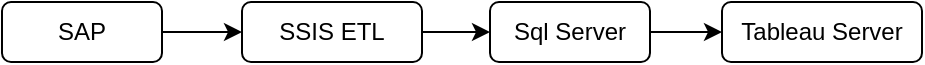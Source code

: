 <mxfile version="24.9.0">
  <diagram name="第 1 页" id="93ezY-hAGvn1a1ZBGGrm">
    <mxGraphModel dx="1221" dy="725" grid="1" gridSize="10" guides="1" tooltips="1" connect="1" arrows="1" fold="1" page="1" pageScale="1" pageWidth="827" pageHeight="1169" math="0" shadow="0">
      <root>
        <mxCell id="0" />
        <mxCell id="1" parent="0" />
        <mxCell id="vdWgvy9bEBL8WlxgDcjX-5" style="edgeStyle=orthogonalEdgeStyle;rounded=0;orthogonalLoop=1;jettySize=auto;html=1;exitX=1;exitY=0.5;exitDx=0;exitDy=0;entryX=0;entryY=0.5;entryDx=0;entryDy=0;" edge="1" parent="1" source="vdWgvy9bEBL8WlxgDcjX-1" target="vdWgvy9bEBL8WlxgDcjX-2">
          <mxGeometry relative="1" as="geometry" />
        </mxCell>
        <mxCell id="vdWgvy9bEBL8WlxgDcjX-1" value="SAP" style="rounded=1;whiteSpace=wrap;html=1;" vertex="1" parent="1">
          <mxGeometry x="190" y="100" width="80" height="30" as="geometry" />
        </mxCell>
        <mxCell id="vdWgvy9bEBL8WlxgDcjX-6" style="edgeStyle=orthogonalEdgeStyle;rounded=0;orthogonalLoop=1;jettySize=auto;html=1;exitX=1;exitY=0.5;exitDx=0;exitDy=0;" edge="1" parent="1" source="vdWgvy9bEBL8WlxgDcjX-2" target="vdWgvy9bEBL8WlxgDcjX-3">
          <mxGeometry relative="1" as="geometry" />
        </mxCell>
        <mxCell id="vdWgvy9bEBL8WlxgDcjX-2" value="SSIS ETL" style="rounded=1;whiteSpace=wrap;html=1;" vertex="1" parent="1">
          <mxGeometry x="310" y="100" width="90" height="30" as="geometry" />
        </mxCell>
        <mxCell id="vdWgvy9bEBL8WlxgDcjX-7" style="edgeStyle=orthogonalEdgeStyle;rounded=0;orthogonalLoop=1;jettySize=auto;html=1;exitX=1;exitY=0.5;exitDx=0;exitDy=0;entryX=0;entryY=0.5;entryDx=0;entryDy=0;" edge="1" parent="1" source="vdWgvy9bEBL8WlxgDcjX-3" target="vdWgvy9bEBL8WlxgDcjX-4">
          <mxGeometry relative="1" as="geometry" />
        </mxCell>
        <mxCell id="vdWgvy9bEBL8WlxgDcjX-3" value="Sql Server" style="rounded=1;whiteSpace=wrap;html=1;" vertex="1" parent="1">
          <mxGeometry x="434" y="100" width="80" height="30" as="geometry" />
        </mxCell>
        <mxCell id="vdWgvy9bEBL8WlxgDcjX-4" value="Tableau Server" style="rounded=1;whiteSpace=wrap;html=1;" vertex="1" parent="1">
          <mxGeometry x="550" y="100" width="100" height="30" as="geometry" />
        </mxCell>
      </root>
    </mxGraphModel>
  </diagram>
</mxfile>
